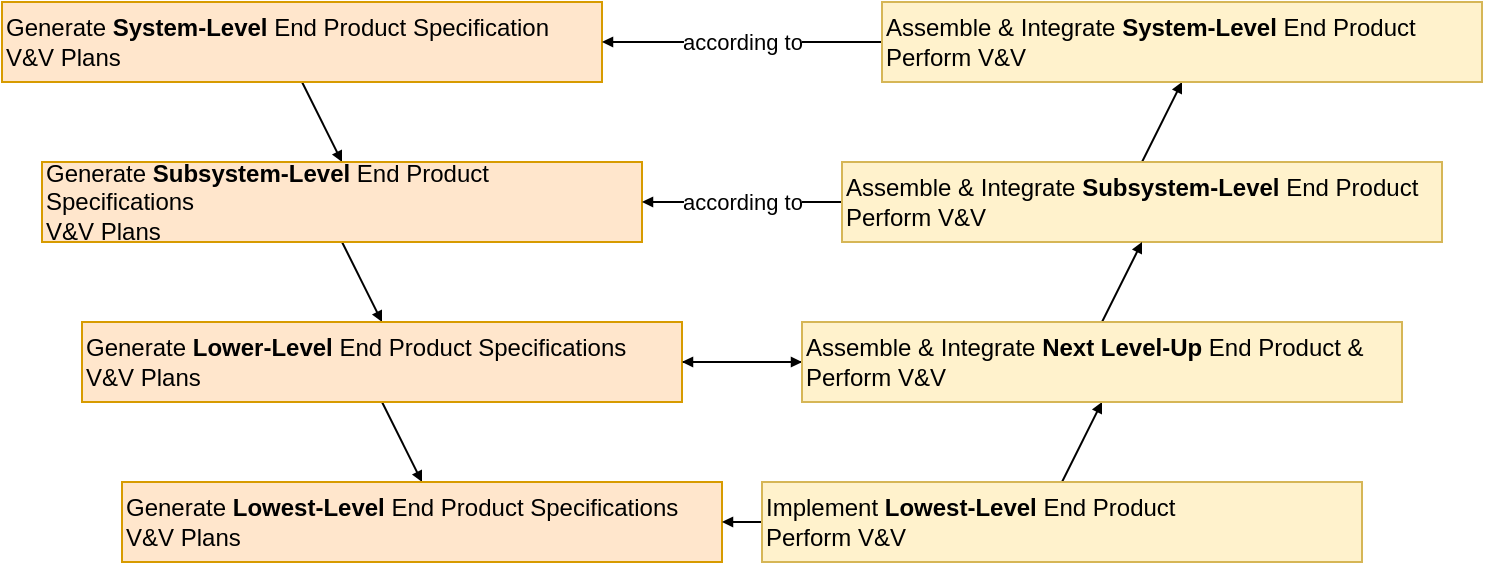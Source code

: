 <mxfile>
    <diagram id="T9uuaTeBy4bPSP1g8a4x" name="Page-1">
        <mxGraphModel dx="806" dy="611" grid="1" gridSize="10" guides="1" tooltips="1" connect="1" arrows="1" fold="1" page="1" pageScale="1" pageWidth="827" pageHeight="1169" background="#FFFFFF" math="0" shadow="0">
            <root>
                <mxCell id="0"/>
                <mxCell id="1" parent="0"/>
                <mxCell id="318" style="edgeStyle=none;html=1;exitX=0.5;exitY=1;exitDx=0;exitDy=0;entryX=0.5;entryY=0;entryDx=0;entryDy=0;endArrow=block;endFill=1;endSize=3;startSize=3;" edge="1" parent="1" source="309" target="310">
                    <mxGeometry relative="1" as="geometry"/>
                </mxCell>
                <mxCell id="309" value="Generate &lt;b&gt;System-Level&lt;/b&gt; End Product Specification&lt;br&gt;V&amp;amp;V Plans" style="rounded=0;whiteSpace=wrap;html=1;align=left;fillColor=#ffe6cc;strokeColor=#d79b00;" vertex="1" parent="1">
                    <mxGeometry x="40" y="400" width="300" height="40" as="geometry"/>
                </mxCell>
                <mxCell id="319" style="edgeStyle=none;html=1;exitX=0.5;exitY=1;exitDx=0;exitDy=0;entryX=0.5;entryY=0;entryDx=0;entryDy=0;endArrow=block;endFill=1;startSize=3;endSize=3;" edge="1" parent="1" source="310" target="312">
                    <mxGeometry relative="1" as="geometry"/>
                </mxCell>
                <mxCell id="310" value="Generate &lt;b&gt;Subsystem-Level&lt;/b&gt; End Product Specifications&lt;br&gt;V&amp;amp;V Plans" style="rounded=0;whiteSpace=wrap;html=1;align=left;fillColor=#ffe6cc;strokeColor=#d79b00;" vertex="1" parent="1">
                    <mxGeometry x="60" y="480" width="300" height="40" as="geometry"/>
                </mxCell>
                <mxCell id="320" style="edgeStyle=none;html=1;exitX=0.5;exitY=1;exitDx=0;exitDy=0;entryX=0.5;entryY=0;entryDx=0;entryDy=0;endArrow=block;endFill=1;startSize=3;endSize=3;" edge="1" parent="1" source="312" target="313">
                    <mxGeometry relative="1" as="geometry"/>
                </mxCell>
                <mxCell id="329" value="" style="edgeStyle=none;html=1;endArrow=block;endFill=1;startSize=3;endSize=3;" edge="1" parent="1" source="312" target="316">
                    <mxGeometry relative="1" as="geometry"/>
                </mxCell>
                <mxCell id="312" value="Generate &lt;b&gt;Lower-Level&lt;/b&gt; End Product Specifications&lt;br&gt;V&amp;amp;V Plans" style="rounded=0;whiteSpace=wrap;html=1;align=left;fillColor=#ffe6cc;strokeColor=#d79b00;" vertex="1" parent="1">
                    <mxGeometry x="80" y="560" width="300" height="40" as="geometry"/>
                </mxCell>
                <mxCell id="313" value="Generate &lt;b&gt;Lowest-Level&lt;/b&gt; End Product Specifications&lt;br&gt;V&amp;amp;V Plans" style="rounded=0;whiteSpace=wrap;html=1;align=left;fillColor=#ffe6cc;strokeColor=#d79b00;" vertex="1" parent="1">
                    <mxGeometry x="100" y="640" width="300" height="40" as="geometry"/>
                </mxCell>
                <mxCell id="321" style="edgeStyle=none;html=1;exitX=0.5;exitY=0;exitDx=0;exitDy=0;entryX=0.5;entryY=1;entryDx=0;entryDy=0;endArrow=block;endFill=1;startSize=3;endSize=3;" edge="1" parent="1" source="314" target="316">
                    <mxGeometry relative="1" as="geometry"/>
                </mxCell>
                <mxCell id="324" style="edgeStyle=none;html=1;exitX=0;exitY=0.5;exitDx=0;exitDy=0;entryX=1;entryY=0.5;entryDx=0;entryDy=0;endArrow=block;endFill=1;startSize=3;endSize=3;" edge="1" parent="1" source="314" target="313">
                    <mxGeometry relative="1" as="geometry"/>
                </mxCell>
                <mxCell id="314" value="Implement&amp;nbsp;&lt;b&gt;Lowest-Level&lt;/b&gt; End Product&lt;br&gt;Perform V&amp;amp;V" style="rounded=0;whiteSpace=wrap;html=1;align=left;fillColor=#fff2cc;strokeColor=#d6b656;" vertex="1" parent="1">
                    <mxGeometry x="420" y="640" width="300" height="40" as="geometry"/>
                </mxCell>
                <mxCell id="323" style="edgeStyle=none;html=1;exitX=0.5;exitY=0;exitDx=0;exitDy=0;entryX=0.5;entryY=1;entryDx=0;entryDy=0;endArrow=block;endFill=1;startSize=3;endSize=3;" edge="1" parent="1" source="315" target="317">
                    <mxGeometry relative="1" as="geometry"/>
                </mxCell>
                <mxCell id="326" value="according to" style="edgeStyle=none;html=1;exitX=0;exitY=0.5;exitDx=0;exitDy=0;entryX=1;entryY=0.5;entryDx=0;entryDy=0;endArrow=block;endFill=1;startSize=3;endSize=3;" edge="1" parent="1" source="315" target="310">
                    <mxGeometry relative="1" as="geometry"/>
                </mxCell>
                <mxCell id="315" value="Assemble &amp;amp; Integrate &lt;b&gt;Subsystem-Level&lt;/b&gt; End Product&lt;br&gt;Perform V&amp;amp;V" style="rounded=0;whiteSpace=wrap;html=1;align=left;fillColor=#fff2cc;strokeColor=#d6b656;" vertex="1" parent="1">
                    <mxGeometry x="460" y="480" width="300" height="40" as="geometry"/>
                </mxCell>
                <mxCell id="322" style="edgeStyle=none;html=1;exitX=0.5;exitY=0;exitDx=0;exitDy=0;entryX=0.5;entryY=1;entryDx=0;entryDy=0;endArrow=block;endFill=1;startSize=3;endSize=3;" edge="1" parent="1" source="316" target="315">
                    <mxGeometry relative="1" as="geometry"/>
                </mxCell>
                <mxCell id="325" style="edgeStyle=none;html=1;exitX=0;exitY=0.5;exitDx=0;exitDy=0;entryX=1;entryY=0.5;entryDx=0;entryDy=0;endArrow=block;endFill=1;startSize=3;endSize=3;" edge="1" parent="1" source="316" target="312">
                    <mxGeometry relative="1" as="geometry"/>
                </mxCell>
                <mxCell id="316" value="Assemble &amp;amp; Integrate &lt;b&gt;Next Level-Up&amp;nbsp;&lt;/b&gt;End Product &amp;amp; Perform&amp;nbsp;V&amp;amp;V" style="rounded=0;whiteSpace=wrap;html=1;align=left;fillColor=#fff2cc;strokeColor=#d6b656;" vertex="1" parent="1">
                    <mxGeometry x="440" y="560" width="300" height="40" as="geometry"/>
                </mxCell>
                <mxCell id="327" value="according to" style="edgeStyle=none;html=1;exitX=0;exitY=0.5;exitDx=0;exitDy=0;entryX=1;entryY=0.5;entryDx=0;entryDy=0;endArrow=block;endFill=1;startSize=3;endSize=3;" edge="1" parent="1" source="317" target="309">
                    <mxGeometry relative="1" as="geometry"/>
                </mxCell>
                <mxCell id="317" value="Assemble &amp;amp; Integrate &lt;b&gt;System-Level &lt;/b&gt;End Product&lt;br&gt;Perform V&amp;amp;V" style="rounded=0;whiteSpace=wrap;html=1;align=left;fillColor=#fff2cc;strokeColor=#d6b656;" vertex="1" parent="1">
                    <mxGeometry x="480" y="400" width="300" height="40" as="geometry"/>
                </mxCell>
            </root>
        </mxGraphModel>
    </diagram>
</mxfile>